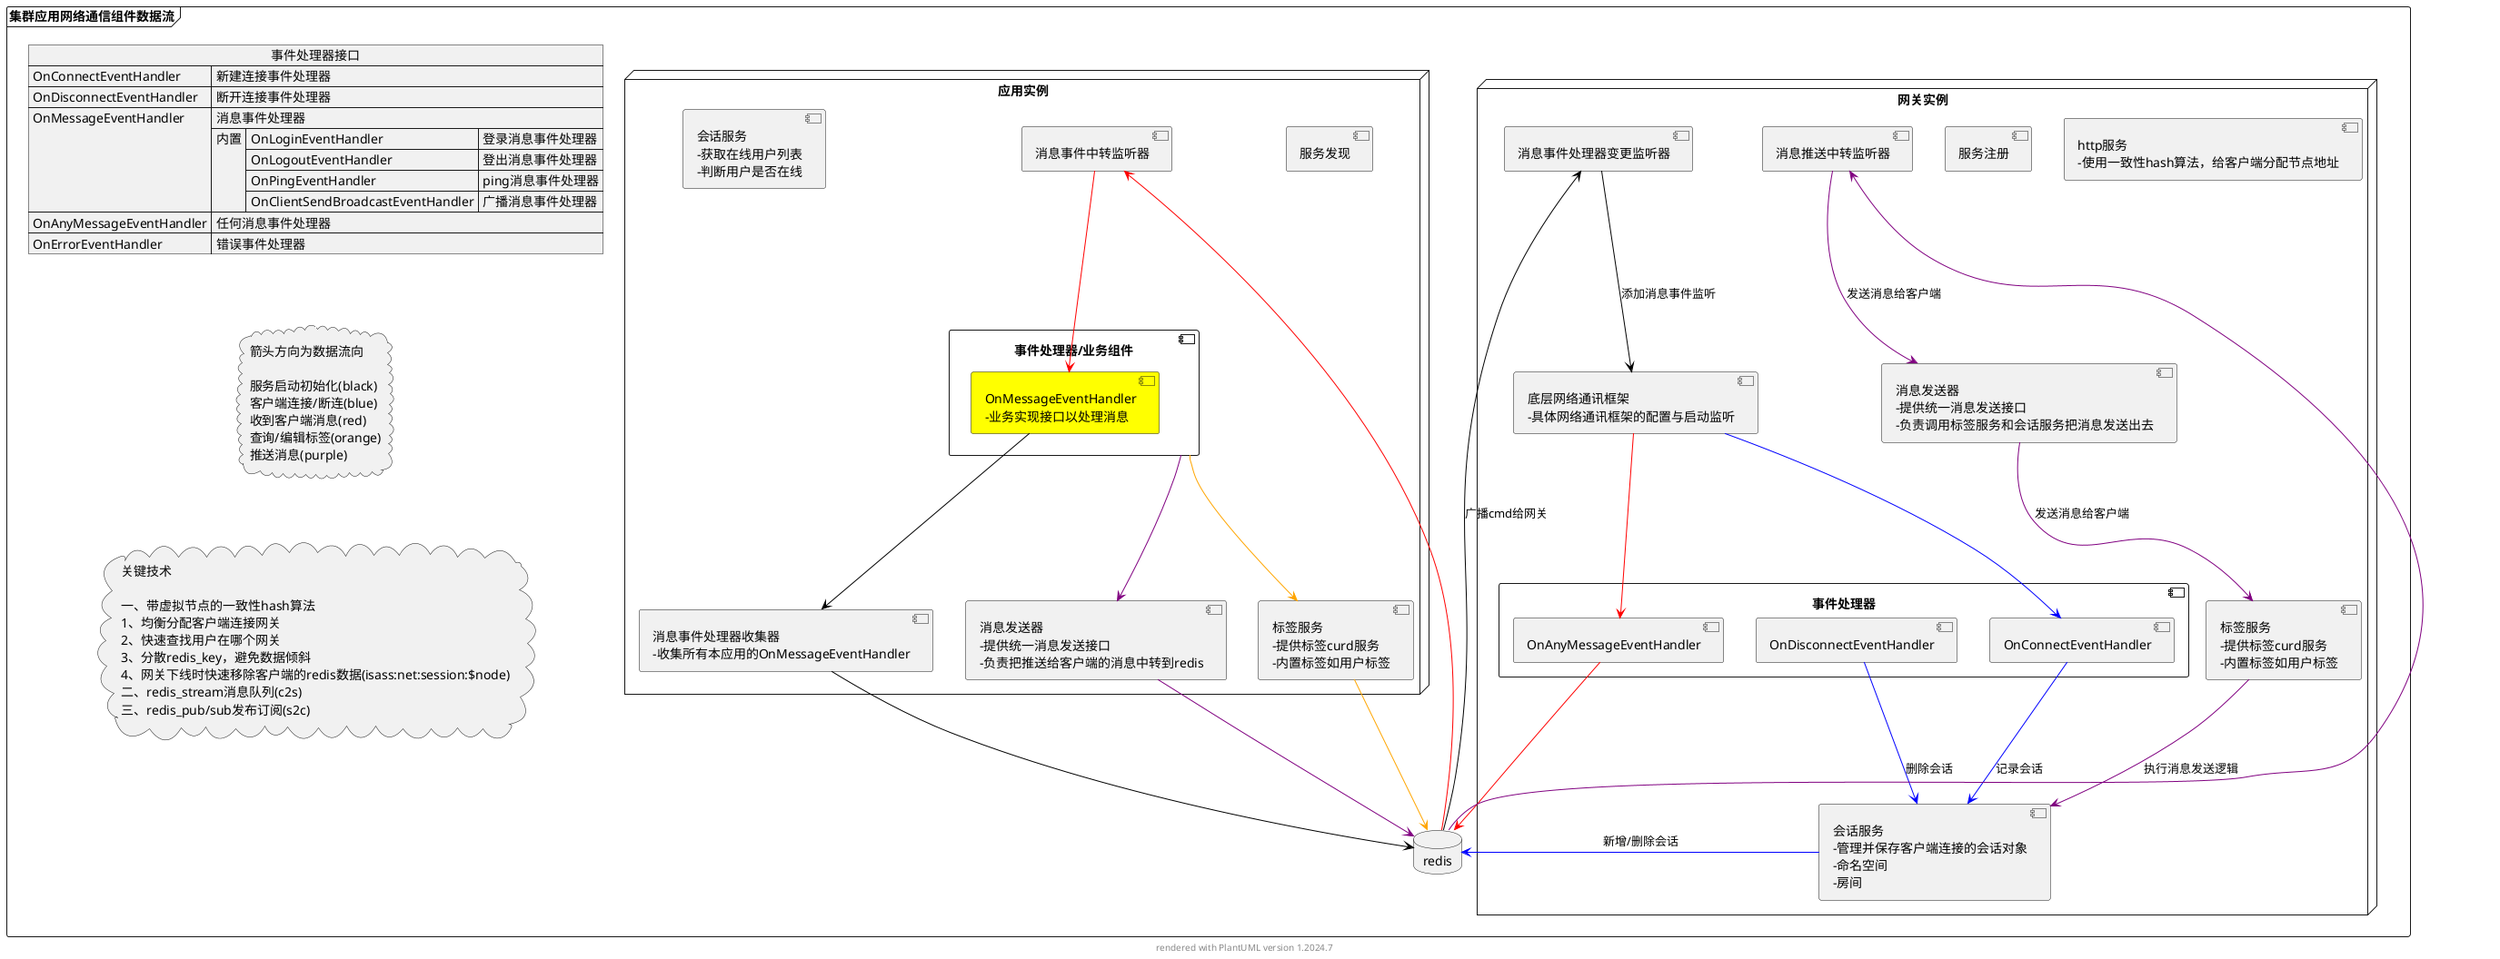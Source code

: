 @startuml
'https://plantuml.com/component-diagram

frame 集群应用网络通信组件数据流{

    database redis {

    }

    node 网关实例 {
        component [http服务\n-使用一致性hash算法，给客户端分配节点地址] as httpServer {
        }

        component [底层网络通讯框架\n-具体网络通讯框架的配置与启动监听] as server {
        }

        component [服务注册] as serviceRegister {
        }

        component [事件处理器] as eventHandler_gateway {
            [OnConnectEventHandler]
            [OnDisconnectEventHandler]
            [OnAnyMessageEventHandler]
        }

        component [消息事件处理器变更监听器] as messageEventHandlerChangeListener {
        }

        component [消息推送中转监听器] as messageTransferListener {

        }

        component [消息发送器\n-提供统一消息发送接口\n-负责调用标签服务和会话服务把消息发送出去] as messageSender {

        }

        component [会话服务\n-管理并保存客户端连接的会话对象\n-命名空间\n-房间]  as sessionService {

        }

        component [标签服务\n-提供标签curd服务\n-内置标签如用户标签]  as tagService {

        }
    }

    node 应用实例 {
        component [服务发现] as serviceDiscovery {
        }

        component [消息事件处理器收集器\n-收集所有本应用的OnMessageEventHandler] as messageEventHandlerCollector {

        }

        component [消息事件中转监听器] as messageEventTransferListener {
        }

        component [事件处理器/业务组件] as eventHandler_biz {
            [OnMessageEventHandler\n-业务实现接口以处理消息] as OnMessageEventHandler_biz #yellow
        }

        component [消息发送器\n-提供统一消息发送接口\n-负责把推送给客户端的消息中转到redis] as messageSender_TransferSender {

        }

        component [会话服务\n-获取在线用户列表\n-判断用户是否在线]  as sessionService_biz {

        }

        component [标签服务\n-提供标签curd服务\n-内置标签如用户标签]  as tagService_biz {

        }
    }

    json 事件处理器接口 {
        "OnConnectEventHandler": "新建连接事件处理器",
        "OnDisconnectEventHandler": "断开连接事件处理器",
        "OnMessageEventHandler": [
            "消息事件处理器",
            {
                "内置": {
                    "OnLoginEventHandler": "登录消息事件处理器",
                    "OnLogoutEventHandler": "登出消息事件处理器",
                    "OnPingEventHandler": "ping消息事件处理器",
                    "OnClientSendBroadcastEventHandler": "广播消息事件处理器"
                }
            }
        ],
        "OnAnyMessageEventHandler": "任何消息事件处理器",
        "OnErrorEventHandler": "错误事件处理器"
    }

    cloud 箭头方向为数据流向\n\n服务启动初始化(black)\n客户端连接/断连(blue)\n收到客户端消息(red)\n查询/编辑标签(orange)\n推送消息(purple) as comment {
        comment -up- 事件处理器接口 #white
    }

    cloud [关键技术\n\n一、带虚拟节点的一致性hash算法\n1、均衡分配客户端连接网关\n2、快速查找用户在哪个网关\n3、分散redis_key，避免数据倾斜\n4、网关下线时快速移除客户端的redis数据(isass:net:session:$node)\n二、redis_stream消息队列(c2s)\n三、redis_pub/sub发布订阅(s2c)] as key_tech {
        key_tech -up- comment #white
    }

' 应用实例与各组件的关系
    ' 服务启动初始化' #black
    OnMessageEventHandler_biz --> messageEventHandlerCollector #black
    messageEventHandlerCollector --> redis #black
'    redis --> serviceDiscovery

    ' 收到客户端消息 #red
    redis --> messageEventTransferListener #red
    messageEventTransferListener --> OnMessageEventHandler_biz #red

    ' 查询/编辑标签 #orange
    eventHandler_biz --> tagService_biz #orange
    tagService_biz --> redis #orange

    ' 推送消息 #purple
    eventHandler_biz --> messageSender_TransferSender #purple
    messageSender_TransferSender --> redis #purple


' 网关实例与各组件的关系
    ' 服务启动初始化 #black
'    serviceRegister --> redis
    redis --> messageEventHandlerChangeListener #black : 广播cmd给网关
    messageEventHandlerChangeListener --> server #black : 添加消息事件监听

    ' 客户端连接 #blue
    server --> OnConnectEventHandler #blue
    OnConnectEventHandler --> sessionService #blue: 记录会话
    OnDisconnectEventHandler --> sessionService #blue : 删除会话
    sessionService --> redis #blue : 新增/删除会话

    ' 收到客户端消息 #red
    server --> OnAnyMessageEventHandler #red
    OnAnyMessageEventHandler --> redis #red

    ' 推送消息 #purple
    redis --> messageTransferListener #purple
    messageTransferListener --> messageSender #purple : 发送消息给客户端
    messageSender --> tagService #purple : 发送消息给客户端
    tagService --> sessionService #purple : 执行消息发送逻辑

}
footer %filename() rendered with PlantUML version %version()
@enduml